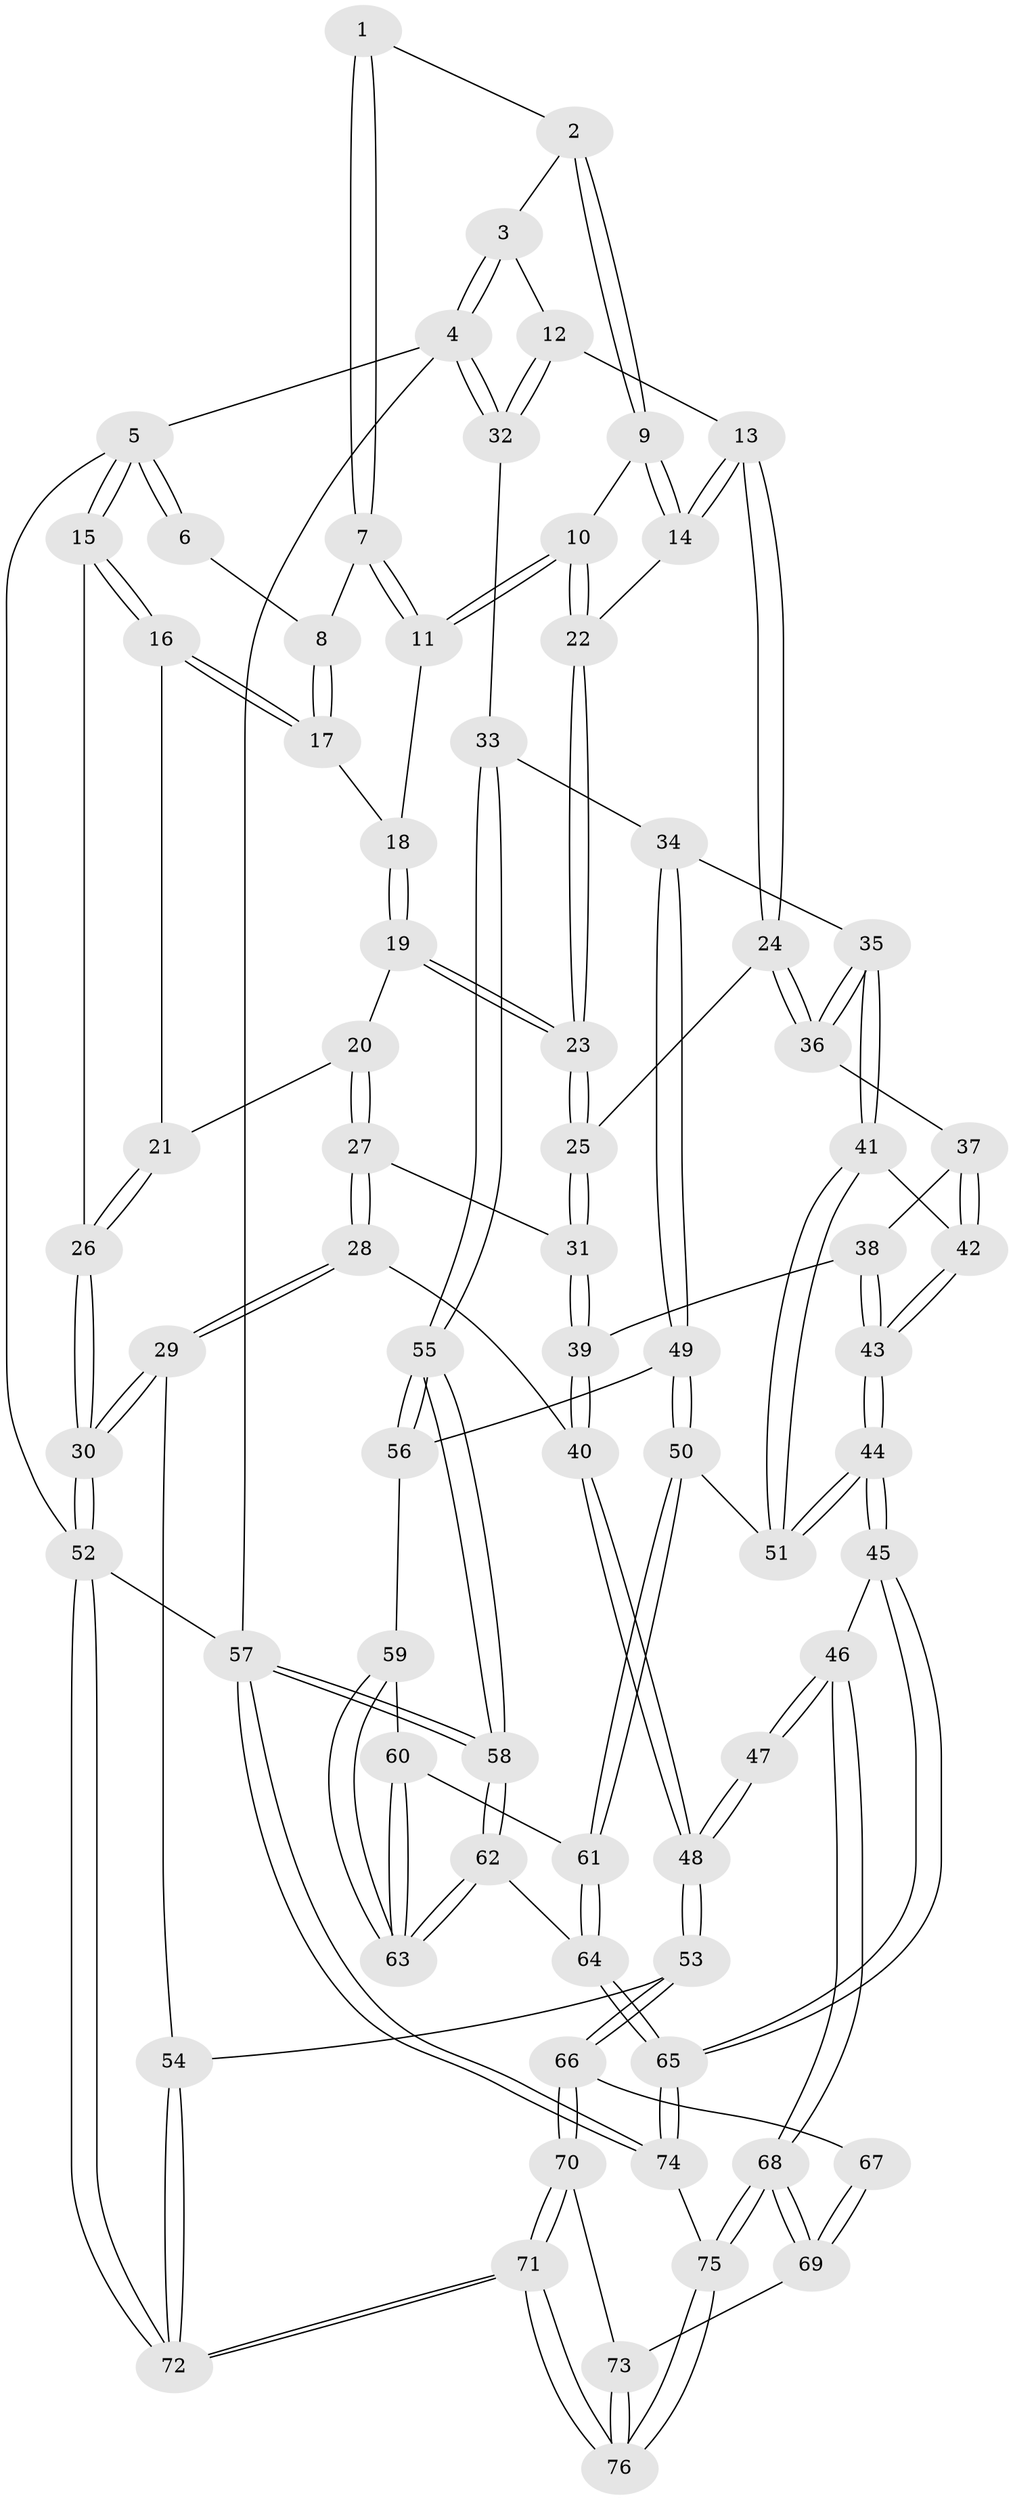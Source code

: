 // coarse degree distribution, {4: 0.4318181818181818, 6: 0.09090909090909091, 5: 0.29545454545454547, 3: 0.1590909090909091, 2: 0.022727272727272728}
// Generated by graph-tools (version 1.1) at 2025/42/03/06/25 10:42:35]
// undirected, 76 vertices, 187 edges
graph export_dot {
graph [start="1"]
  node [color=gray90,style=filled];
  1 [pos="+0.4224600432746467+0"];
  2 [pos="+0.5282157297754833+0"];
  3 [pos="+0.7773694020665559+0"];
  4 [pos="+1+0"];
  5 [pos="+0+0"];
  6 [pos="+0.2570602833730061+0"];
  7 [pos="+0.4004671147346936+0.06482794250456268"];
  8 [pos="+0.25491233887658354+0"];
  9 [pos="+0.5470784293203113+0"];
  10 [pos="+0.466292886482032+0.141550472591391"];
  11 [pos="+0.4031065533576381+0.09805961416003482"];
  12 [pos="+0.7803706909770362+0.1944445332201837"];
  13 [pos="+0.7636409606029543+0.1989549897700047"];
  14 [pos="+0.685907731476619+0.15011885755842436"];
  15 [pos="+0+0"];
  16 [pos="+0.09392276871582385+0.12617540005504327"];
  17 [pos="+0.2492361960365202+0.07823653488128667"];
  18 [pos="+0.2590160555038147+0.09264634306080317"];
  19 [pos="+0.2775566508153694+0.19983930369680322"];
  20 [pos="+0.195385055195945+0.275471191423134"];
  21 [pos="+0.16323034910750028+0.2682467458267687"];
  22 [pos="+0.4691582529588239+0.15299810925452606"];
  23 [pos="+0.43169319538218953+0.26856544330656157"];
  24 [pos="+0.7157732540619862+0.25582284472820266"];
  25 [pos="+0.4359586549728972+0.2810028382711514"];
  26 [pos="+0+0.39325171533566455"];
  27 [pos="+0.23929871020988844+0.39295195778496167"];
  28 [pos="+0.1663598637488876+0.49051717187587546"];
  29 [pos="+0+0.5906228805699143"];
  30 [pos="+0+0.5868928513587328"];
  31 [pos="+0.42484695797319066+0.3844636480590522"];
  32 [pos="+1+0.2715293672224978"];
  33 [pos="+1+0.33578167944630355"];
  34 [pos="+0.965100870851763+0.4551162562301859"];
  35 [pos="+0.8161728745733637+0.5266728733201096"];
  36 [pos="+0.7080557200942116+0.27960194062137056"];
  37 [pos="+0.6233610939553392+0.4383448079772"];
  38 [pos="+0.5396117824884141+0.4618261085612183"];
  39 [pos="+0.45241569384230684+0.43403533367123015"];
  40 [pos="+0.37928792219149254+0.5622266297448433"];
  41 [pos="+0.7872165996901602+0.5485617853845842"];
  42 [pos="+0.756267798374798+0.5422459536942087"];
  43 [pos="+0.580292020901671+0.6599971319677991"];
  44 [pos="+0.566578219743965+0.706843548109618"];
  45 [pos="+0.5488288329838865+0.7368837572676837"];
  46 [pos="+0.5045832408494654+0.7430820898121525"];
  47 [pos="+0.46320056035572504+0.7141406790192528"];
  48 [pos="+0.378755348449565+0.5779974914981659"];
  49 [pos="+0.9322826617482631+0.6394758916599904"];
  50 [pos="+0.8171212290785045+0.7017948806122156"];
  51 [pos="+0.7995873155642971+0.6650114423743859"];
  52 [pos="+0+1"];
  53 [pos="+0.19286110387070343+0.7076197179864704"];
  54 [pos="+0.18710746327216668+0.7052181031770255"];
  55 [pos="+1+0.6016452781302852"];
  56 [pos="+0.9610850855164613+0.6756769892786905"];
  57 [pos="+1+1"];
  58 [pos="+1+0.9233210610486006"];
  59 [pos="+0.9548331723334168+0.6910759554667109"];
  60 [pos="+0.9151525942516345+0.7076117223369941"];
  61 [pos="+0.8199640811924257+0.7166256520881048"];
  62 [pos="+1+0.8570092279821862"];
  63 [pos="+1+0.8189787827249103"];
  64 [pos="+0.8069097540197955+0.857980903548269"];
  65 [pos="+0.7354105611483569+0.9190679598458724"];
  66 [pos="+0.20686039019440994+0.7228126624964"];
  67 [pos="+0.3301231730982069+0.7341652381955729"];
  68 [pos="+0.44671294742096823+0.833686027949641"];
  69 [pos="+0.3525628515815765+0.8389252524249243"];
  70 [pos="+0.23062241438713102+0.7883645754037916"];
  71 [pos="+0+1"];
  72 [pos="+0+1"];
  73 [pos="+0.29801430307704146+0.8547233592200385"];
  74 [pos="+0.6823642533878349+1"];
  75 [pos="+0.44397057285215946+1"];
  76 [pos="+0.2721667697522841+1"];
  1 -- 2;
  1 -- 7;
  1 -- 7;
  2 -- 3;
  2 -- 9;
  2 -- 9;
  3 -- 4;
  3 -- 4;
  3 -- 12;
  4 -- 5;
  4 -- 32;
  4 -- 32;
  4 -- 57;
  5 -- 6;
  5 -- 6;
  5 -- 15;
  5 -- 15;
  5 -- 52;
  6 -- 8;
  7 -- 8;
  7 -- 11;
  7 -- 11;
  8 -- 17;
  8 -- 17;
  9 -- 10;
  9 -- 14;
  9 -- 14;
  10 -- 11;
  10 -- 11;
  10 -- 22;
  10 -- 22;
  11 -- 18;
  12 -- 13;
  12 -- 32;
  12 -- 32;
  13 -- 14;
  13 -- 14;
  13 -- 24;
  13 -- 24;
  14 -- 22;
  15 -- 16;
  15 -- 16;
  15 -- 26;
  16 -- 17;
  16 -- 17;
  16 -- 21;
  17 -- 18;
  18 -- 19;
  18 -- 19;
  19 -- 20;
  19 -- 23;
  19 -- 23;
  20 -- 21;
  20 -- 27;
  20 -- 27;
  21 -- 26;
  21 -- 26;
  22 -- 23;
  22 -- 23;
  23 -- 25;
  23 -- 25;
  24 -- 25;
  24 -- 36;
  24 -- 36;
  25 -- 31;
  25 -- 31;
  26 -- 30;
  26 -- 30;
  27 -- 28;
  27 -- 28;
  27 -- 31;
  28 -- 29;
  28 -- 29;
  28 -- 40;
  29 -- 30;
  29 -- 30;
  29 -- 54;
  30 -- 52;
  30 -- 52;
  31 -- 39;
  31 -- 39;
  32 -- 33;
  33 -- 34;
  33 -- 55;
  33 -- 55;
  34 -- 35;
  34 -- 49;
  34 -- 49;
  35 -- 36;
  35 -- 36;
  35 -- 41;
  35 -- 41;
  36 -- 37;
  37 -- 38;
  37 -- 42;
  37 -- 42;
  38 -- 39;
  38 -- 43;
  38 -- 43;
  39 -- 40;
  39 -- 40;
  40 -- 48;
  40 -- 48;
  41 -- 42;
  41 -- 51;
  41 -- 51;
  42 -- 43;
  42 -- 43;
  43 -- 44;
  43 -- 44;
  44 -- 45;
  44 -- 45;
  44 -- 51;
  44 -- 51;
  45 -- 46;
  45 -- 65;
  45 -- 65;
  46 -- 47;
  46 -- 47;
  46 -- 68;
  46 -- 68;
  47 -- 48;
  47 -- 48;
  48 -- 53;
  48 -- 53;
  49 -- 50;
  49 -- 50;
  49 -- 56;
  50 -- 51;
  50 -- 61;
  50 -- 61;
  52 -- 72;
  52 -- 72;
  52 -- 57;
  53 -- 54;
  53 -- 66;
  53 -- 66;
  54 -- 72;
  54 -- 72;
  55 -- 56;
  55 -- 56;
  55 -- 58;
  55 -- 58;
  56 -- 59;
  57 -- 58;
  57 -- 58;
  57 -- 74;
  57 -- 74;
  58 -- 62;
  58 -- 62;
  59 -- 60;
  59 -- 63;
  59 -- 63;
  60 -- 61;
  60 -- 63;
  60 -- 63;
  61 -- 64;
  61 -- 64;
  62 -- 63;
  62 -- 63;
  62 -- 64;
  64 -- 65;
  64 -- 65;
  65 -- 74;
  65 -- 74;
  66 -- 67;
  66 -- 70;
  66 -- 70;
  67 -- 69;
  67 -- 69;
  68 -- 69;
  68 -- 69;
  68 -- 75;
  68 -- 75;
  69 -- 73;
  70 -- 71;
  70 -- 71;
  70 -- 73;
  71 -- 72;
  71 -- 72;
  71 -- 76;
  71 -- 76;
  73 -- 76;
  73 -- 76;
  74 -- 75;
  75 -- 76;
  75 -- 76;
}
